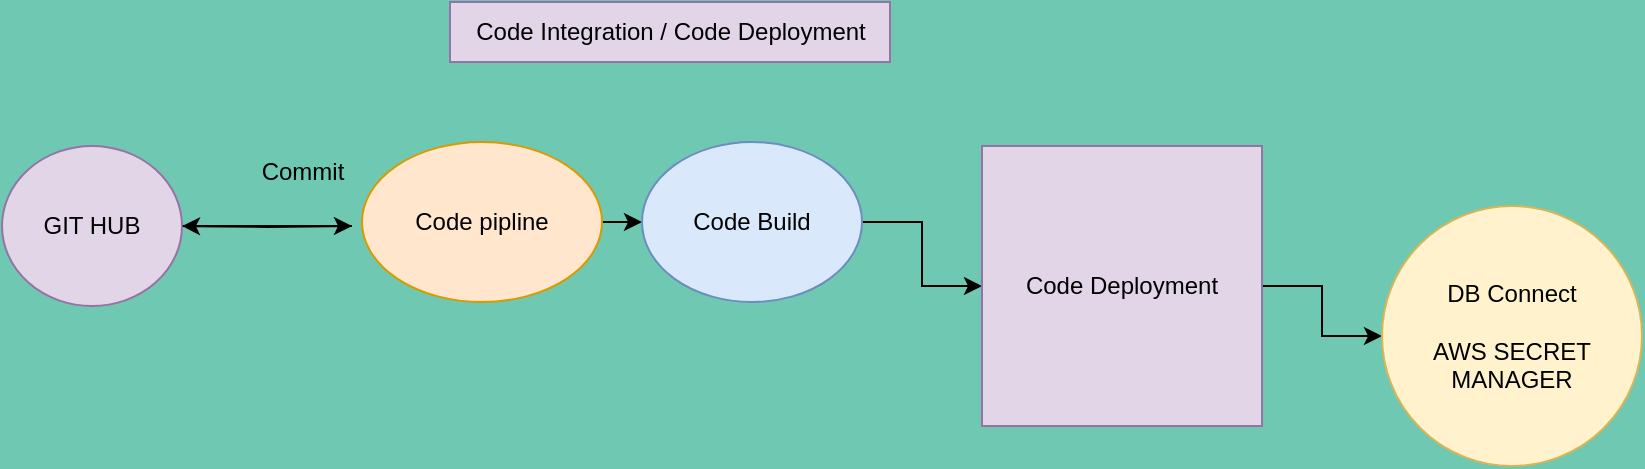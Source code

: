 <mxfile version="24.8.3">
  <diagram name="Page-1" id="2DM7SOBMeJ0CuV3zBIjH">
    <mxGraphModel dx="954" dy="539" grid="0" gridSize="10" guides="1" tooltips="1" connect="1" arrows="1" fold="1" page="1" pageScale="1" pageWidth="850" pageHeight="1100" background="#6fc8b2" math="0" shadow="0">
      <root>
        <mxCell id="0" />
        <mxCell id="1" parent="0" />
        <mxCell id="VwFE8Y8X0MU8JdsPZ00t-6" value="" style="edgeStyle=orthogonalEdgeStyle;rounded=0;orthogonalLoop=1;jettySize=auto;html=1;" edge="1" parent="1" source="VwFE8Y8X0MU8JdsPZ00t-1">
          <mxGeometry relative="1" as="geometry">
            <mxPoint x="205" y="170" as="targetPoint" />
          </mxGeometry>
        </mxCell>
        <mxCell id="VwFE8Y8X0MU8JdsPZ00t-1" value="GIT HUB" style="ellipse;whiteSpace=wrap;html=1;fillColor=#e1d5e7;strokeColor=#9673a6;" vertex="1" parent="1">
          <mxGeometry x="30" y="130" width="90" height="80" as="geometry" />
        </mxCell>
        <mxCell id="VwFE8Y8X0MU8JdsPZ00t-7" value="" style="edgeStyle=orthogonalEdgeStyle;rounded=0;orthogonalLoop=1;jettySize=auto;html=1;" edge="1" parent="1" target="VwFE8Y8X0MU8JdsPZ00t-1">
          <mxGeometry relative="1" as="geometry">
            <mxPoint x="205" y="170" as="sourcePoint" />
          </mxGeometry>
        </mxCell>
        <mxCell id="VwFE8Y8X0MU8JdsPZ00t-9" value="Commit" style="text;html=1;align=center;verticalAlign=middle;resizable=0;points=[];autosize=1;strokeColor=none;fillColor=none;" vertex="1" parent="1">
          <mxGeometry x="150" y="128" width="60" height="30" as="geometry" />
        </mxCell>
        <mxCell id="VwFE8Y8X0MU8JdsPZ00t-13" style="edgeStyle=orthogonalEdgeStyle;rounded=0;orthogonalLoop=1;jettySize=auto;html=1;exitX=1;exitY=0.5;exitDx=0;exitDy=0;entryX=0;entryY=0.5;entryDx=0;entryDy=0;" edge="1" parent="1" source="VwFE8Y8X0MU8JdsPZ00t-10" target="VwFE8Y8X0MU8JdsPZ00t-11">
          <mxGeometry relative="1" as="geometry" />
        </mxCell>
        <mxCell id="VwFE8Y8X0MU8JdsPZ00t-10" value="Code pipline" style="ellipse;whiteSpace=wrap;html=1;fillColor=#ffe6cc;strokeColor=#d79b00;" vertex="1" parent="1">
          <mxGeometry x="210" y="128" width="120" height="80" as="geometry" />
        </mxCell>
        <mxCell id="VwFE8Y8X0MU8JdsPZ00t-17" value="" style="edgeStyle=orthogonalEdgeStyle;rounded=0;orthogonalLoop=1;jettySize=auto;html=1;" edge="1" parent="1" source="VwFE8Y8X0MU8JdsPZ00t-11" target="VwFE8Y8X0MU8JdsPZ00t-16">
          <mxGeometry relative="1" as="geometry" />
        </mxCell>
        <mxCell id="VwFE8Y8X0MU8JdsPZ00t-11" value="Code Build" style="ellipse;whiteSpace=wrap;html=1;fillColor=#dae8fc;strokeColor=#6c8ebf;" vertex="1" parent="1">
          <mxGeometry x="350" y="128" width="110" height="80" as="geometry" />
        </mxCell>
        <mxCell id="VwFE8Y8X0MU8JdsPZ00t-19" value="" style="edgeStyle=orthogonalEdgeStyle;rounded=0;orthogonalLoop=1;jettySize=auto;html=1;" edge="1" parent="1" source="VwFE8Y8X0MU8JdsPZ00t-16" target="VwFE8Y8X0MU8JdsPZ00t-18">
          <mxGeometry relative="1" as="geometry" />
        </mxCell>
        <mxCell id="VwFE8Y8X0MU8JdsPZ00t-16" value="Code Deployment" style="whiteSpace=wrap;html=1;aspect=fixed;fillColor=#e1d5e7;strokeColor=#9673a6;" vertex="1" parent="1">
          <mxGeometry x="520" y="130" width="140" height="140" as="geometry" />
        </mxCell>
        <mxCell id="VwFE8Y8X0MU8JdsPZ00t-18" value="DB Connect&lt;br&gt;&lt;br&gt;AWS SECRET MANAGER" style="ellipse;whiteSpace=wrap;html=1;fillColor=#fff2cc;strokeColor=#d6b656;" vertex="1" parent="1">
          <mxGeometry x="720" y="160" width="130" height="130" as="geometry" />
        </mxCell>
        <mxCell id="VwFE8Y8X0MU8JdsPZ00t-20" value="Code Integration / Code Deployment" style="text;html=1;align=center;verticalAlign=middle;resizable=0;points=[];autosize=1;strokeColor=#9673a6;fillColor=#e1d5e7;" vertex="1" parent="1">
          <mxGeometry x="254" y="58" width="220" height="30" as="geometry" />
        </mxCell>
      </root>
    </mxGraphModel>
  </diagram>
</mxfile>
